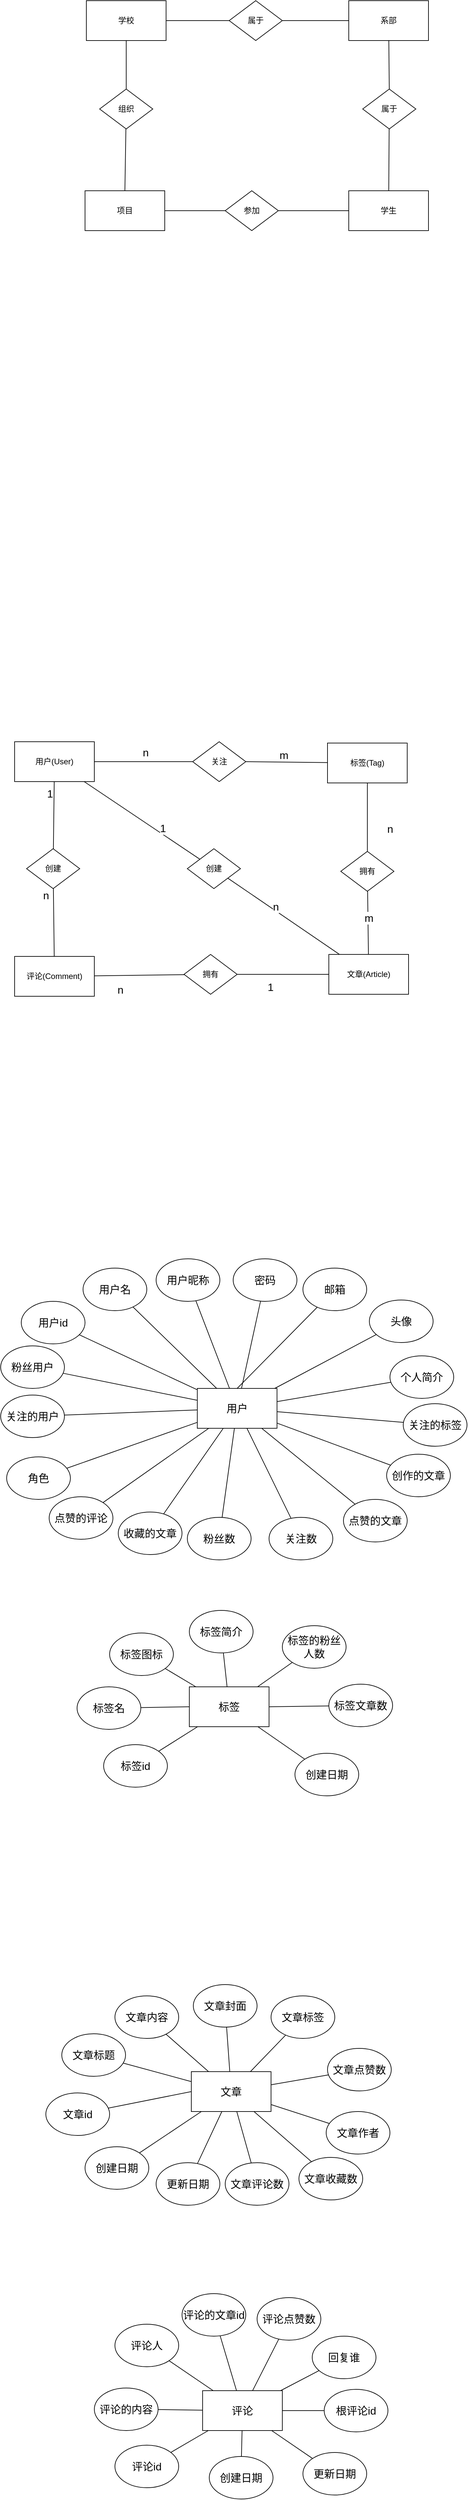 <mxfile version="13.6.2" type="device"><diagram id="R2lEEEUBdFMjLlhIrx00" name="Page-1"><mxGraphModel dx="1024" dy="1732" grid="0" gridSize="10" guides="1" tooltips="1" connect="1" arrows="1" fold="1" page="1" pageScale="1" pageWidth="850" pageHeight="1100" math="0" shadow="0" extFonts="Permanent Marker^https://fonts.googleapis.com/css?family=Permanent+Marker"><root><mxCell id="0"/><mxCell id="1" parent="0"/><mxCell id="Jtd2MHW6tzqDdTThORSI-5" style="rounded=0;orthogonalLoop=1;jettySize=auto;html=1;endArrow=none;endFill=0;" parent="1" source="Jtd2MHW6tzqDdTThORSI-1" target="Jtd2MHW6tzqDdTThORSI-3" edge="1"><mxGeometry relative="1" as="geometry"/></mxCell><mxCell id="Jtd2MHW6tzqDdTThORSI-6" value="1" style="edgeLabel;html=1;align=center;verticalAlign=middle;resizable=0;points=[];fontSize=16;" parent="Jtd2MHW6tzqDdTThORSI-5" vertex="1" connectable="0"><mxGeometry x="0.23" relative="1" as="geometry"><mxPoint x="11" y="-2.24" as="offset"/></mxGeometry></mxCell><mxCell id="Jtd2MHW6tzqDdTThORSI-43" style="edgeStyle=none;rounded=0;orthogonalLoop=1;jettySize=auto;html=1;endArrow=none;endFill=0;fontSize=16;" parent="1" source="Jtd2MHW6tzqDdTThORSI-1" target="Jtd2MHW6tzqDdTThORSI-42" edge="1"><mxGeometry relative="1" as="geometry"/></mxCell><mxCell id="Jtd2MHW6tzqDdTThORSI-44" value="n" style="edgeLabel;html=1;align=center;verticalAlign=middle;resizable=0;points=[];fontSize=16;" parent="Jtd2MHW6tzqDdTThORSI-43" vertex="1" connectable="0"><mxGeometry x="0.231" y="-2" relative="1" as="geometry"><mxPoint x="-14.48" y="-16" as="offset"/></mxGeometry></mxCell><mxCell id="Jtd2MHW6tzqDdTThORSI-55" style="edgeStyle=none;rounded=0;orthogonalLoop=1;jettySize=auto;html=1;endArrow=none;endFill=0;fontSize=16;" parent="1" source="Jtd2MHW6tzqDdTThORSI-1" target="Jtd2MHW6tzqDdTThORSI-54" edge="1"><mxGeometry relative="1" as="geometry"/></mxCell><mxCell id="Jtd2MHW6tzqDdTThORSI-56" value="1" style="edgeLabel;html=1;align=center;verticalAlign=middle;resizable=0;points=[];fontSize=16;" parent="Jtd2MHW6tzqDdTThORSI-55" vertex="1" connectable="0"><mxGeometry x="-0.285" y="3" relative="1" as="geometry"><mxPoint x="-9.07" y="-18" as="offset"/></mxGeometry></mxCell><mxCell id="Jtd2MHW6tzqDdTThORSI-1" value="用户(User)" style="rounded=0;whiteSpace=wrap;html=1;" parent="1" vertex="1"><mxGeometry x="108" y="372" width="120" height="60" as="geometry"/></mxCell><mxCell id="Jtd2MHW6tzqDdTThORSI-31" style="edgeStyle=none;rounded=0;orthogonalLoop=1;jettySize=auto;html=1;endArrow=none;endFill=0;fontSize=16;" parent="1" source="Jtd2MHW6tzqDdTThORSI-2" target="Jtd2MHW6tzqDdTThORSI-30" edge="1"><mxGeometry relative="1" as="geometry"/></mxCell><mxCell id="Jtd2MHW6tzqDdTThORSI-33" value="m" style="edgeLabel;html=1;align=center;verticalAlign=middle;resizable=0;points=[];fontSize=16;" parent="Jtd2MHW6tzqDdTThORSI-31" vertex="1" connectable="0"><mxGeometry x="0.164" y="-1" relative="1" as="geometry"><mxPoint as="offset"/></mxGeometry></mxCell><mxCell id="Jtd2MHW6tzqDdTThORSI-49" style="edgeStyle=none;rounded=0;orthogonalLoop=1;jettySize=auto;html=1;endArrow=none;endFill=0;fontSize=16;exitX=0;exitY=0.5;exitDx=0;exitDy=0;" parent="1" source="Jtd2MHW6tzqDdTThORSI-2" target="Jtd2MHW6tzqDdTThORSI-48" edge="1"><mxGeometry relative="1" as="geometry"/></mxCell><mxCell id="Jtd2MHW6tzqDdTThORSI-50" value="1" style="edgeLabel;html=1;align=center;verticalAlign=middle;resizable=0;points=[];fontSize=16;" parent="Jtd2MHW6tzqDdTThORSI-49" vertex="1" connectable="0"><mxGeometry x="0.125" y="3" relative="1" as="geometry"><mxPoint x="-10.38" y="15.74" as="offset"/></mxGeometry></mxCell><mxCell id="Jtd2MHW6tzqDdTThORSI-2" value="文章(Article)" style="rounded=0;whiteSpace=wrap;html=1;" parent="1" vertex="1"><mxGeometry x="581" y="692" width="120" height="60" as="geometry"/></mxCell><mxCell id="Jtd2MHW6tzqDdTThORSI-7" style="rounded=0;orthogonalLoop=1;jettySize=auto;html=1;endArrow=none;endFill=0;" parent="1" source="Jtd2MHW6tzqDdTThORSI-3" target="Jtd2MHW6tzqDdTThORSI-2" edge="1"><mxGeometry relative="1" as="geometry"/></mxCell><mxCell id="Jtd2MHW6tzqDdTThORSI-8" value="n" style="edgeLabel;html=1;align=center;verticalAlign=middle;resizable=0;points=[];fontSize=16;" parent="Jtd2MHW6tzqDdTThORSI-7" vertex="1" connectable="0"><mxGeometry x="-0.267" y="2" relative="1" as="geometry"><mxPoint x="9" y="2" as="offset"/></mxGeometry></mxCell><mxCell id="Jtd2MHW6tzqDdTThORSI-3" value="创建" style="rhombus;whiteSpace=wrap;html=1;" parent="1" vertex="1"><mxGeometry x="368" y="533" width="80" height="60" as="geometry"/></mxCell><mxCell id="Jtd2MHW6tzqDdTThORSI-24" value="标签(Tag)" style="rounded=0;whiteSpace=wrap;html=1;" parent="1" vertex="1"><mxGeometry x="579" y="374" width="120" height="60" as="geometry"/></mxCell><mxCell id="Jtd2MHW6tzqDdTThORSI-32" style="edgeStyle=none;rounded=0;orthogonalLoop=1;jettySize=auto;html=1;endArrow=none;endFill=0;fontSize=16;entryX=0.5;entryY=1;entryDx=0;entryDy=0;" parent="1" source="Jtd2MHW6tzqDdTThORSI-30" target="Jtd2MHW6tzqDdTThORSI-24" edge="1"><mxGeometry relative="1" as="geometry"/></mxCell><mxCell id="Jtd2MHW6tzqDdTThORSI-35" value="n" style="edgeLabel;html=1;align=center;verticalAlign=middle;resizable=0;points=[];fontSize=16;" parent="Jtd2MHW6tzqDdTThORSI-32" vertex="1" connectable="0"><mxGeometry x="-0.33" relative="1" as="geometry"><mxPoint x="33.57" as="offset"/></mxGeometry></mxCell><mxCell id="Jtd2MHW6tzqDdTThORSI-30" value="拥有" style="rhombus;whiteSpace=wrap;html=1;" parent="1" vertex="1"><mxGeometry x="599" y="537" width="80" height="60" as="geometry"/></mxCell><mxCell id="Jtd2MHW6tzqDdTThORSI-45" style="edgeStyle=none;rounded=0;orthogonalLoop=1;jettySize=auto;html=1;endArrow=none;endFill=0;fontSize=16;exitX=1;exitY=0.5;exitDx=0;exitDy=0;" parent="1" source="Jtd2MHW6tzqDdTThORSI-42" target="Jtd2MHW6tzqDdTThORSI-24" edge="1"><mxGeometry relative="1" as="geometry"/></mxCell><mxCell id="Jtd2MHW6tzqDdTThORSI-46" value="m" style="edgeLabel;html=1;align=center;verticalAlign=middle;resizable=0;points=[];fontSize=16;" parent="Jtd2MHW6tzqDdTThORSI-45" vertex="1" connectable="0"><mxGeometry x="-0.27" y="-1" relative="1" as="geometry"><mxPoint x="11.99" y="-12" as="offset"/></mxGeometry></mxCell><mxCell id="Jtd2MHW6tzqDdTThORSI-42" value="关注" style="rhombus;whiteSpace=wrap;html=1;" parent="1" vertex="1"><mxGeometry x="376" y="372" width="80" height="60" as="geometry"/></mxCell><mxCell id="Jtd2MHW6tzqDdTThORSI-47" value="评论(Comment)" style="rounded=0;whiteSpace=wrap;html=1;" parent="1" vertex="1"><mxGeometry x="108" y="695" width="120" height="60" as="geometry"/></mxCell><mxCell id="Jtd2MHW6tzqDdTThORSI-51" style="edgeStyle=none;rounded=0;orthogonalLoop=1;jettySize=auto;html=1;endArrow=none;endFill=0;fontSize=16;" parent="1" source="Jtd2MHW6tzqDdTThORSI-48" target="Jtd2MHW6tzqDdTThORSI-47" edge="1"><mxGeometry relative="1" as="geometry"/></mxCell><mxCell id="Jtd2MHW6tzqDdTThORSI-52" value="n" style="edgeLabel;html=1;align=center;verticalAlign=middle;resizable=0;points=[];fontSize=16;" parent="Jtd2MHW6tzqDdTThORSI-51" vertex="1" connectable="0"><mxGeometry x="0.332" y="1" relative="1" as="geometry"><mxPoint x="-6.14" y="19.75" as="offset"/></mxGeometry></mxCell><mxCell id="Jtd2MHW6tzqDdTThORSI-48" value="拥有" style="rhombus;whiteSpace=wrap;html=1;" parent="1" vertex="1"><mxGeometry x="363" y="692" width="80" height="60" as="geometry"/></mxCell><mxCell id="Jtd2MHW6tzqDdTThORSI-57" style="edgeStyle=none;rounded=0;orthogonalLoop=1;jettySize=auto;html=1;endArrow=none;endFill=0;fontSize=16;" parent="1" source="Jtd2MHW6tzqDdTThORSI-54" target="Jtd2MHW6tzqDdTThORSI-47" edge="1"><mxGeometry relative="1" as="geometry"/></mxCell><mxCell id="Jtd2MHW6tzqDdTThORSI-58" value="n" style="edgeLabel;html=1;align=center;verticalAlign=middle;resizable=0;points=[];fontSize=16;" parent="Jtd2MHW6tzqDdTThORSI-57" vertex="1" connectable="0"><mxGeometry x="-0.448" relative="1" as="geometry"><mxPoint x="-11.83" y="-18" as="offset"/></mxGeometry></mxCell><mxCell id="Jtd2MHW6tzqDdTThORSI-54" value="创建" style="rhombus;whiteSpace=wrap;html=1;" parent="1" vertex="1"><mxGeometry x="126" y="533" width="80" height="60" as="geometry"/></mxCell><mxCell id="MS6gRXGw2QJe8p3gl9ws-1" value="&lt;font style=&quot;font-size: 16px&quot;&gt;用户&lt;/font&gt;" style="rounded=0;whiteSpace=wrap;html=1;" parent="1" vertex="1"><mxGeometry x="383" y="1345" width="120" height="60" as="geometry"/></mxCell><mxCell id="MS6gRXGw2QJe8p3gl9ws-16" style="rounded=0;orthogonalLoop=1;jettySize=auto;html=1;endArrow=none;endFill=0;" parent="1" source="MS6gRXGw2QJe8p3gl9ws-3" target="MS6gRXGw2QJe8p3gl9ws-1" edge="1"><mxGeometry relative="1" as="geometry"/></mxCell><mxCell id="MS6gRXGw2QJe8p3gl9ws-3" value="用户名" style="ellipse;whiteSpace=wrap;html=1;fontSize=16;align=center;" parent="1" vertex="1"><mxGeometry x="211" y="1164" width="96" height="64" as="geometry"/></mxCell><mxCell id="MS6gRXGw2QJe8p3gl9ws-26" style="edgeStyle=none;rounded=0;orthogonalLoop=1;jettySize=auto;html=1;endArrow=none;endFill=0;" parent="1" source="MS6gRXGw2QJe8p3gl9ws-4" target="MS6gRXGw2QJe8p3gl9ws-1" edge="1"><mxGeometry relative="1" as="geometry"/></mxCell><mxCell id="MS6gRXGw2QJe8p3gl9ws-4" value="头像" style="ellipse;whiteSpace=wrap;html=1;fontSize=16;align=center;" parent="1" vertex="1"><mxGeometry x="642" y="1212" width="96" height="64" as="geometry"/></mxCell><mxCell id="MS6gRXGw2QJe8p3gl9ws-17" style="edgeStyle=none;rounded=0;orthogonalLoop=1;jettySize=auto;html=1;endArrow=none;endFill=0;" parent="1" source="MS6gRXGw2QJe8p3gl9ws-5" target="MS6gRXGw2QJe8p3gl9ws-1" edge="1"><mxGeometry relative="1" as="geometry"/></mxCell><mxCell id="MS6gRXGw2QJe8p3gl9ws-5" value="密码" style="ellipse;whiteSpace=wrap;html=1;fontSize=16;align=center;" parent="1" vertex="1"><mxGeometry x="437" y="1150" width="96" height="64" as="geometry"/></mxCell><mxCell id="MS6gRXGw2QJe8p3gl9ws-18" style="edgeStyle=none;rounded=0;orthogonalLoop=1;jettySize=auto;html=1;entryX=0.5;entryY=0;entryDx=0;entryDy=0;endArrow=none;endFill=0;" parent="1" source="MS6gRXGw2QJe8p3gl9ws-6" target="MS6gRXGw2QJe8p3gl9ws-1" edge="1"><mxGeometry relative="1" as="geometry"/></mxCell><mxCell id="MS6gRXGw2QJe8p3gl9ws-6" value="邮箱" style="ellipse;whiteSpace=wrap;html=1;fontSize=16;align=center;" parent="1" vertex="1"><mxGeometry x="542" y="1164" width="96" height="64" as="geometry"/></mxCell><mxCell id="MS6gRXGw2QJe8p3gl9ws-25" style="edgeStyle=none;rounded=0;orthogonalLoop=1;jettySize=auto;html=1;endArrow=none;endFill=0;" parent="1" source="MS6gRXGw2QJe8p3gl9ws-7" target="MS6gRXGw2QJe8p3gl9ws-1" edge="1"><mxGeometry relative="1" as="geometry"/></mxCell><mxCell id="MS6gRXGw2QJe8p3gl9ws-7" value="个人简介" style="ellipse;whiteSpace=wrap;html=1;fontSize=16;align=center;" parent="1" vertex="1"><mxGeometry x="673" y="1296" width="96" height="64" as="geometry"/></mxCell><mxCell id="MS6gRXGw2QJe8p3gl9ws-24" style="edgeStyle=none;rounded=0;orthogonalLoop=1;jettySize=auto;html=1;endArrow=none;endFill=0;" parent="1" source="MS6gRXGw2QJe8p3gl9ws-8" target="MS6gRXGw2QJe8p3gl9ws-1" edge="1"><mxGeometry relative="1" as="geometry"/></mxCell><mxCell id="MS6gRXGw2QJe8p3gl9ws-8" value="创作的文章" style="ellipse;whiteSpace=wrap;html=1;fontSize=16;align=center;" parent="1" vertex="1"><mxGeometry x="668" y="1444" width="96" height="64" as="geometry"/></mxCell><mxCell id="MS6gRXGw2QJe8p3gl9ws-23" style="edgeStyle=none;rounded=0;orthogonalLoop=1;jettySize=auto;html=1;endArrow=none;endFill=0;" parent="1" source="MS6gRXGw2QJe8p3gl9ws-9" target="MS6gRXGw2QJe8p3gl9ws-1" edge="1"><mxGeometry relative="1" as="geometry"/></mxCell><mxCell id="MS6gRXGw2QJe8p3gl9ws-9" value="点赞的文章" style="ellipse;whiteSpace=wrap;html=1;fontSize=16;align=center;" parent="1" vertex="1"><mxGeometry x="603" y="1512" width="96" height="64" as="geometry"/></mxCell><mxCell id="MS6gRXGw2QJe8p3gl9ws-22" style="edgeStyle=none;rounded=0;orthogonalLoop=1;jettySize=auto;html=1;endArrow=none;endFill=0;" parent="1" source="MS6gRXGw2QJe8p3gl9ws-10" target="MS6gRXGw2QJe8p3gl9ws-1" edge="1"><mxGeometry relative="1" as="geometry"/></mxCell><mxCell id="MS6gRXGw2QJe8p3gl9ws-10" value="关注的用户" style="ellipse;whiteSpace=wrap;html=1;fontSize=16;align=center;" parent="1" vertex="1"><mxGeometry x="87" y="1355" width="96" height="64" as="geometry"/></mxCell><mxCell id="MS6gRXGw2QJe8p3gl9ws-21" style="edgeStyle=none;rounded=0;orthogonalLoop=1;jettySize=auto;html=1;endArrow=none;endFill=0;" parent="1" source="MS6gRXGw2QJe8p3gl9ws-11" target="MS6gRXGw2QJe8p3gl9ws-1" edge="1"><mxGeometry relative="1" as="geometry"/></mxCell><mxCell id="MS6gRXGw2QJe8p3gl9ws-11" value="粉丝用户" style="ellipse;whiteSpace=wrap;html=1;fontSize=16;align=center;" parent="1" vertex="1"><mxGeometry x="87" y="1281" width="96" height="64" as="geometry"/></mxCell><mxCell id="MS6gRXGw2QJe8p3gl9ws-20" style="edgeStyle=none;rounded=0;orthogonalLoop=1;jettySize=auto;html=1;endArrow=none;endFill=0;" parent="1" source="MS6gRXGw2QJe8p3gl9ws-12" target="MS6gRXGw2QJe8p3gl9ws-1" edge="1"><mxGeometry relative="1" as="geometry"/></mxCell><mxCell id="MS6gRXGw2QJe8p3gl9ws-12" value="点赞的评论" style="ellipse;whiteSpace=wrap;html=1;fontSize=16;align=center;" parent="1" vertex="1"><mxGeometry x="160" y="1508" width="96" height="64" as="geometry"/></mxCell><mxCell id="MS6gRXGw2QJe8p3gl9ws-19" style="edgeStyle=none;rounded=0;orthogonalLoop=1;jettySize=auto;html=1;endArrow=none;endFill=0;" parent="1" source="MS6gRXGw2QJe8p3gl9ws-13" target="MS6gRXGw2QJe8p3gl9ws-1" edge="1"><mxGeometry relative="1" as="geometry"/></mxCell><mxCell id="MS6gRXGw2QJe8p3gl9ws-13" value="关注的标签" style="ellipse;whiteSpace=wrap;html=1;fontSize=16;align=center;" parent="1" vertex="1"><mxGeometry x="693" y="1368" width="96" height="64" as="geometry"/></mxCell><mxCell id="MS6gRXGw2QJe8p3gl9ws-28" value="&lt;span style=&quot;font-size: 16px&quot;&gt;标签&lt;/span&gt;" style="rounded=0;whiteSpace=wrap;html=1;" parent="1" vertex="1"><mxGeometry x="371" y="1794" width="120" height="60" as="geometry"/></mxCell><mxCell id="MS6gRXGw2QJe8p3gl9ws-29" style="rounded=0;orthogonalLoop=1;jettySize=auto;html=1;entryX=0;entryY=0.5;entryDx=0;entryDy=0;endArrow=none;endFill=0;" parent="1" source="MS6gRXGw2QJe8p3gl9ws-30" target="MS6gRXGw2QJe8p3gl9ws-28" edge="1"><mxGeometry relative="1" as="geometry"/></mxCell><mxCell id="MS6gRXGw2QJe8p3gl9ws-30" value="标签名" style="ellipse;whiteSpace=wrap;html=1;fontSize=16;align=center;" parent="1" vertex="1"><mxGeometry x="202" y="1794" width="96" height="64" as="geometry"/></mxCell><mxCell id="MS6gRXGw2QJe8p3gl9ws-31" style="edgeStyle=none;rounded=0;orthogonalLoop=1;jettySize=auto;html=1;endArrow=none;endFill=0;" parent="1" source="MS6gRXGw2QJe8p3gl9ws-32" target="MS6gRXGw2QJe8p3gl9ws-28" edge="1"><mxGeometry relative="1" as="geometry"/></mxCell><mxCell id="MS6gRXGw2QJe8p3gl9ws-32" value="标签图标" style="ellipse;whiteSpace=wrap;html=1;fontSize=16;align=center;" parent="1" vertex="1"><mxGeometry x="251" y="1713" width="96" height="64" as="geometry"/></mxCell><mxCell id="MS6gRXGw2QJe8p3gl9ws-37" style="edgeStyle=none;rounded=0;orthogonalLoop=1;jettySize=auto;html=1;endArrow=none;endFill=0;" parent="1" source="MS6gRXGw2QJe8p3gl9ws-38" target="MS6gRXGw2QJe8p3gl9ws-28" edge="1"><mxGeometry relative="1" as="geometry"/></mxCell><mxCell id="MS6gRXGw2QJe8p3gl9ws-38" value="标签简介" style="ellipse;whiteSpace=wrap;html=1;fontSize=16;align=center;" parent="1" vertex="1"><mxGeometry x="371" y="1679" width="96" height="64" as="geometry"/></mxCell><mxCell id="MS6gRXGw2QJe8p3gl9ws-39" style="edgeStyle=none;rounded=0;orthogonalLoop=1;jettySize=auto;html=1;endArrow=none;endFill=0;" parent="1" source="MS6gRXGw2QJe8p3gl9ws-40" target="MS6gRXGw2QJe8p3gl9ws-28" edge="1"><mxGeometry relative="1" as="geometry"/></mxCell><mxCell id="MS6gRXGw2QJe8p3gl9ws-40" value="标签的粉丝人数" style="ellipse;whiteSpace=wrap;html=1;fontSize=16;align=center;" parent="1" vertex="1"><mxGeometry x="511" y="1702" width="96" height="64" as="geometry"/></mxCell><mxCell id="MS6gRXGw2QJe8p3gl9ws-43" style="edgeStyle=none;rounded=0;orthogonalLoop=1;jettySize=auto;html=1;entryX=1;entryY=0.5;entryDx=0;entryDy=0;endArrow=none;endFill=0;" parent="1" source="MS6gRXGw2QJe8p3gl9ws-44" target="MS6gRXGw2QJe8p3gl9ws-28" edge="1"><mxGeometry relative="1" as="geometry"/></mxCell><mxCell id="MS6gRXGw2QJe8p3gl9ws-44" value="标签文章数" style="ellipse;whiteSpace=wrap;html=1;fontSize=16;align=center;" parent="1" vertex="1"><mxGeometry x="581" y="1790" width="96" height="64" as="geometry"/></mxCell><mxCell id="MS6gRXGw2QJe8p3gl9ws-51" value="&lt;font style=&quot;font-size: 16px&quot;&gt;文章&lt;/font&gt;" style="rounded=0;whiteSpace=wrap;html=1;" parent="1" vertex="1"><mxGeometry x="374" y="2373" width="120" height="60" as="geometry"/></mxCell><mxCell id="MS6gRXGw2QJe8p3gl9ws-52" style="rounded=0;orthogonalLoop=1;jettySize=auto;html=1;entryX=0;entryY=0.25;entryDx=0;entryDy=0;endArrow=none;endFill=0;" parent="1" source="MS6gRXGw2QJe8p3gl9ws-53" target="MS6gRXGw2QJe8p3gl9ws-51" edge="1"><mxGeometry relative="1" as="geometry"/></mxCell><mxCell id="MS6gRXGw2QJe8p3gl9ws-53" value="文章标题" style="ellipse;whiteSpace=wrap;html=1;fontSize=16;align=center;" parent="1" vertex="1"><mxGeometry x="179" y="2316" width="96" height="64" as="geometry"/></mxCell><mxCell id="MS6gRXGw2QJe8p3gl9ws-54" style="edgeStyle=none;rounded=0;orthogonalLoop=1;jettySize=auto;html=1;endArrow=none;endFill=0;" parent="1" source="MS6gRXGw2QJe8p3gl9ws-55" target="MS6gRXGw2QJe8p3gl9ws-51" edge="1"><mxGeometry relative="1" as="geometry"/></mxCell><mxCell id="MS6gRXGw2QJe8p3gl9ws-55" value="文章封面" style="ellipse;whiteSpace=wrap;html=1;fontSize=16;align=center;" parent="1" vertex="1"><mxGeometry x="377" y="2242" width="96" height="64" as="geometry"/></mxCell><mxCell id="MS6gRXGw2QJe8p3gl9ws-56" style="edgeStyle=none;rounded=0;orthogonalLoop=1;jettySize=auto;html=1;endArrow=none;endFill=0;" parent="1" source="MS6gRXGw2QJe8p3gl9ws-57" target="MS6gRXGw2QJe8p3gl9ws-51" edge="1"><mxGeometry relative="1" as="geometry"/></mxCell><mxCell id="MS6gRXGw2QJe8p3gl9ws-57" value="文章内容" style="ellipse;whiteSpace=wrap;html=1;fontSize=16;align=center;" parent="1" vertex="1"><mxGeometry x="259" y="2259" width="96" height="64" as="geometry"/></mxCell><mxCell id="MS6gRXGw2QJe8p3gl9ws-60" style="edgeStyle=none;rounded=0;orthogonalLoop=1;jettySize=auto;html=1;endArrow=none;endFill=0;" parent="1" source="MS6gRXGw2QJe8p3gl9ws-61" target="MS6gRXGw2QJe8p3gl9ws-51" edge="1"><mxGeometry relative="1" as="geometry"/></mxCell><mxCell id="MS6gRXGw2QJe8p3gl9ws-61" value="文章作者" style="ellipse;whiteSpace=wrap;html=1;fontSize=16;align=center;" parent="1" vertex="1"><mxGeometry x="577" y="2433" width="96" height="64" as="geometry"/></mxCell><mxCell id="MS6gRXGw2QJe8p3gl9ws-62" style="edgeStyle=none;rounded=0;orthogonalLoop=1;jettySize=auto;html=1;endArrow=none;endFill=0;" parent="1" source="MS6gRXGw2QJe8p3gl9ws-63" target="MS6gRXGw2QJe8p3gl9ws-51" edge="1"><mxGeometry relative="1" as="geometry"/></mxCell><mxCell id="MS6gRXGw2QJe8p3gl9ws-63" value="文章点赞数" style="ellipse;whiteSpace=wrap;html=1;fontSize=16;align=center;" parent="1" vertex="1"><mxGeometry x="579" y="2338" width="96" height="64" as="geometry"/></mxCell><mxCell id="MS6gRXGw2QJe8p3gl9ws-64" style="edgeStyle=none;rounded=0;orthogonalLoop=1;jettySize=auto;html=1;endArrow=none;endFill=0;" parent="1" source="MS6gRXGw2QJe8p3gl9ws-65" target="MS6gRXGw2QJe8p3gl9ws-51" edge="1"><mxGeometry relative="1" as="geometry"/></mxCell><mxCell id="MS6gRXGw2QJe8p3gl9ws-65" value="文章标签" style="ellipse;whiteSpace=wrap;html=1;fontSize=16;align=center;" parent="1" vertex="1"><mxGeometry x="494" y="2259" width="96" height="64" as="geometry"/></mxCell><mxCell id="MS6gRXGw2QJe8p3gl9ws-66" style="edgeStyle=none;rounded=0;orthogonalLoop=1;jettySize=auto;html=1;endArrow=none;endFill=0;" parent="1" source="MS6gRXGw2QJe8p3gl9ws-67" target="MS6gRXGw2QJe8p3gl9ws-51" edge="1"><mxGeometry relative="1" as="geometry"/></mxCell><mxCell id="MS6gRXGw2QJe8p3gl9ws-67" value="创建日期" style="ellipse;whiteSpace=wrap;html=1;fontSize=16;align=center;" parent="1" vertex="1"><mxGeometry x="214" y="2486" width="96" height="64" as="geometry"/></mxCell><mxCell id="MS6gRXGw2QJe8p3gl9ws-68" style="edgeStyle=none;rounded=0;orthogonalLoop=1;jettySize=auto;html=1;endArrow=none;endFill=0;" parent="1" source="MS6gRXGw2QJe8p3gl9ws-69" target="MS6gRXGw2QJe8p3gl9ws-51" edge="1"><mxGeometry relative="1" as="geometry"/></mxCell><mxCell id="MS6gRXGw2QJe8p3gl9ws-69" value="更新日期" style="ellipse;whiteSpace=wrap;html=1;fontSize=16;align=center;" parent="1" vertex="1"><mxGeometry x="321" y="2510" width="96" height="64" as="geometry"/></mxCell><mxCell id="MS6gRXGw2QJe8p3gl9ws-76" style="edgeStyle=none;rounded=0;orthogonalLoop=1;jettySize=auto;html=1;endArrow=none;endFill=0;" parent="1" source="MS6gRXGw2QJe8p3gl9ws-75" target="MS6gRXGw2QJe8p3gl9ws-51" edge="1"><mxGeometry relative="1" as="geometry"/></mxCell><mxCell id="MS6gRXGw2QJe8p3gl9ws-75" value="文章收藏数" style="ellipse;whiteSpace=wrap;html=1;fontSize=16;align=center;" parent="1" vertex="1"><mxGeometry x="536" y="2502" width="96" height="64" as="geometry"/></mxCell><mxCell id="MS6gRXGw2QJe8p3gl9ws-77" value="&lt;span style=&quot;font-size: 16px&quot;&gt;评论&lt;/span&gt;" style="rounded=0;whiteSpace=wrap;html=1;" parent="1" vertex="1"><mxGeometry x="391" y="2853" width="120" height="60" as="geometry"/></mxCell><mxCell id="MS6gRXGw2QJe8p3gl9ws-80" style="edgeStyle=none;rounded=0;orthogonalLoop=1;jettySize=auto;html=1;endArrow=none;endFill=0;" parent="1" source="MS6gRXGw2QJe8p3gl9ws-81" target="MS6gRXGw2QJe8p3gl9ws-77" edge="1"><mxGeometry relative="1" as="geometry"/></mxCell><mxCell id="MS6gRXGw2QJe8p3gl9ws-81" value="评论的文章id" style="ellipse;whiteSpace=wrap;html=1;fontSize=16;align=center;" parent="1" vertex="1"><mxGeometry x="360" y="2707" width="96" height="64" as="geometry"/></mxCell><mxCell id="MS6gRXGw2QJe8p3gl9ws-82" style="edgeStyle=none;rounded=0;orthogonalLoop=1;jettySize=auto;html=1;endArrow=none;endFill=0;" parent="1" source="MS6gRXGw2QJe8p3gl9ws-83" target="MS6gRXGw2QJe8p3gl9ws-77" edge="1"><mxGeometry relative="1" as="geometry"/></mxCell><mxCell id="MS6gRXGw2QJe8p3gl9ws-83" value="评论的内容" style="ellipse;whiteSpace=wrap;html=1;fontSize=16;align=center;" parent="1" vertex="1"><mxGeometry x="228" y="2849" width="96" height="64" as="geometry"/></mxCell><mxCell id="MS6gRXGw2QJe8p3gl9ws-84" style="edgeStyle=none;rounded=0;orthogonalLoop=1;jettySize=auto;html=1;endArrow=none;endFill=0;" parent="1" source="MS6gRXGw2QJe8p3gl9ws-85" target="MS6gRXGw2QJe8p3gl9ws-77" edge="1"><mxGeometry relative="1" as="geometry"/></mxCell><mxCell id="MS6gRXGw2QJe8p3gl9ws-85" value="评论人" style="ellipse;whiteSpace=wrap;html=1;fontSize=16;align=center;" parent="1" vertex="1"><mxGeometry x="259" y="2753" width="96" height="64" as="geometry"/></mxCell><mxCell id="MS6gRXGw2QJe8p3gl9ws-86" style="edgeStyle=none;rounded=0;orthogonalLoop=1;jettySize=auto;html=1;endArrow=none;endFill=0;" parent="1" source="MS6gRXGw2QJe8p3gl9ws-87" target="MS6gRXGw2QJe8p3gl9ws-77" edge="1"><mxGeometry relative="1" as="geometry"/></mxCell><mxCell id="MS6gRXGw2QJe8p3gl9ws-87" value="回复谁" style="ellipse;whiteSpace=wrap;html=1;fontSize=16;align=center;" parent="1" vertex="1"><mxGeometry x="556" y="2771" width="96" height="64" as="geometry"/></mxCell><mxCell id="MS6gRXGw2QJe8p3gl9ws-90" style="edgeStyle=none;rounded=0;orthogonalLoop=1;jettySize=auto;html=1;endArrow=none;endFill=0;" parent="1" source="MS6gRXGw2QJe8p3gl9ws-91" target="MS6gRXGw2QJe8p3gl9ws-77" edge="1"><mxGeometry relative="1" as="geometry"/></mxCell><mxCell id="MS6gRXGw2QJe8p3gl9ws-91" value="创建日期" style="ellipse;whiteSpace=wrap;html=1;fontSize=16;align=center;" parent="1" vertex="1"><mxGeometry x="401" y="2952" width="96" height="64" as="geometry"/></mxCell><mxCell id="MS6gRXGw2QJe8p3gl9ws-92" style="edgeStyle=none;rounded=0;orthogonalLoop=1;jettySize=auto;html=1;endArrow=none;endFill=0;" parent="1" source="MS6gRXGw2QJe8p3gl9ws-93" target="MS6gRXGw2QJe8p3gl9ws-77" edge="1"><mxGeometry relative="1" as="geometry"/></mxCell><mxCell id="MS6gRXGw2QJe8p3gl9ws-93" value="更新日期" style="ellipse;whiteSpace=wrap;html=1;fontSize=16;align=center;" parent="1" vertex="1"><mxGeometry x="542" y="2946" width="96" height="64" as="geometry"/></mxCell><mxCell id="MS6gRXGw2QJe8p3gl9ws-96" style="edgeStyle=none;rounded=0;orthogonalLoop=1;jettySize=auto;html=1;endArrow=none;endFill=0;" parent="1" source="MS6gRXGw2QJe8p3gl9ws-97" target="MS6gRXGw2QJe8p3gl9ws-77" edge="1"><mxGeometry relative="1" as="geometry"/></mxCell><mxCell id="MS6gRXGw2QJe8p3gl9ws-97" value="根评论id" style="ellipse;whiteSpace=wrap;html=1;fontSize=16;align=center;" parent="1" vertex="1"><mxGeometry x="574" y="2851" width="96" height="64" as="geometry"/></mxCell><mxCell id="MS6gRXGw2QJe8p3gl9ws-98" style="edgeStyle=none;rounded=0;orthogonalLoop=1;jettySize=auto;html=1;exitX=1;exitY=0.5;exitDx=0;exitDy=0;endArrow=none;endFill=0;" parent="1" source="MS6gRXGw2QJe8p3gl9ws-97" target="MS6gRXGw2QJe8p3gl9ws-97" edge="1"><mxGeometry relative="1" as="geometry"/></mxCell><mxCell id="PVop6sllnPurjHYLqbCe-2" style="rounded=0;orthogonalLoop=1;jettySize=auto;html=1;endFill=0;endArrow=none;" parent="1" source="PVop6sllnPurjHYLqbCe-1" target="MS6gRXGw2QJe8p3gl9ws-1" edge="1"><mxGeometry relative="1" as="geometry"/></mxCell><mxCell id="PVop6sllnPurjHYLqbCe-1" value="用户id" style="ellipse;whiteSpace=wrap;html=1;fontSize=16;align=center;" parent="1" vertex="1"><mxGeometry x="118" y="1214" width="96" height="64" as="geometry"/></mxCell><mxCell id="PVop6sllnPurjHYLqbCe-4" style="edgeStyle=none;rounded=0;orthogonalLoop=1;jettySize=auto;html=1;endArrow=none;endFill=0;" parent="1" source="PVop6sllnPurjHYLqbCe-3" target="MS6gRXGw2QJe8p3gl9ws-1" edge="1"><mxGeometry relative="1" as="geometry"/></mxCell><mxCell id="PVop6sllnPurjHYLqbCe-3" value="收藏的文章" style="ellipse;whiteSpace=wrap;html=1;fontSize=16;align=center;" parent="1" vertex="1"><mxGeometry x="264" y="1531" width="96" height="64" as="geometry"/></mxCell><mxCell id="PVop6sllnPurjHYLqbCe-6" style="edgeStyle=none;rounded=0;orthogonalLoop=1;jettySize=auto;html=1;endArrow=none;endFill=0;" parent="1" source="PVop6sllnPurjHYLqbCe-5" target="MS6gRXGw2QJe8p3gl9ws-28" edge="1"><mxGeometry relative="1" as="geometry"/></mxCell><mxCell id="PVop6sllnPurjHYLqbCe-5" value="标签id" style="ellipse;whiteSpace=wrap;html=1;fontSize=16;align=center;" parent="1" vertex="1"><mxGeometry x="242" y="1881" width="96" height="64" as="geometry"/></mxCell><mxCell id="PVop6sllnPurjHYLqbCe-8" style="edgeStyle=none;rounded=0;orthogonalLoop=1;jettySize=auto;html=1;entryX=0;entryY=0.5;entryDx=0;entryDy=0;endArrow=none;endFill=0;" parent="1" source="PVop6sllnPurjHYLqbCe-7" target="MS6gRXGw2QJe8p3gl9ws-51" edge="1"><mxGeometry relative="1" as="geometry"/></mxCell><mxCell id="PVop6sllnPurjHYLqbCe-7" value="文章id" style="ellipse;whiteSpace=wrap;html=1;fontSize=16;align=center;" parent="1" vertex="1"><mxGeometry x="155" y="2405" width="96" height="64" as="geometry"/></mxCell><mxCell id="PVop6sllnPurjHYLqbCe-12" style="edgeStyle=none;rounded=0;orthogonalLoop=1;jettySize=auto;html=1;endArrow=none;endFill=0;" parent="1" source="PVop6sllnPurjHYLqbCe-11" target="MS6gRXGw2QJe8p3gl9ws-77" edge="1"><mxGeometry relative="1" as="geometry"/></mxCell><mxCell id="PVop6sllnPurjHYLqbCe-11" value="评论id" style="ellipse;whiteSpace=wrap;html=1;fontSize=16;align=center;" parent="1" vertex="1"><mxGeometry x="259" y="2935" width="96" height="64" as="geometry"/></mxCell><mxCell id="PVop6sllnPurjHYLqbCe-14" style="edgeStyle=none;rounded=0;orthogonalLoop=1;jettySize=auto;html=1;endArrow=none;endFill=0;" parent="1" source="PVop6sllnPurjHYLqbCe-13" target="MS6gRXGw2QJe8p3gl9ws-77" edge="1"><mxGeometry relative="1" as="geometry"/></mxCell><mxCell id="PVop6sllnPurjHYLqbCe-13" value="评论点赞数" style="ellipse;whiteSpace=wrap;html=1;fontSize=16;align=center;" parent="1" vertex="1"><mxGeometry x="473" y="2713" width="96" height="64" as="geometry"/></mxCell><mxCell id="ic5nzr7MVbP5eYViQHmn-3" style="rounded=0;orthogonalLoop=1;jettySize=auto;html=1;endArrow=none;endFill=0;" parent="1" source="ic5nzr7MVbP5eYViQHmn-2" target="MS6gRXGw2QJe8p3gl9ws-1" edge="1"><mxGeometry relative="1" as="geometry"/></mxCell><mxCell id="ic5nzr7MVbP5eYViQHmn-2" value="用户昵称" style="ellipse;whiteSpace=wrap;html=1;fontSize=16;align=center;" parent="1" vertex="1"><mxGeometry x="321" y="1150" width="96" height="64" as="geometry"/></mxCell><mxCell id="ic5nzr7MVbP5eYViQHmn-6" style="edgeStyle=none;rounded=0;orthogonalLoop=1;jettySize=auto;html=1;endArrow=none;endFill=0;" parent="1" source="ic5nzr7MVbP5eYViQHmn-5" target="MS6gRXGw2QJe8p3gl9ws-1" edge="1"><mxGeometry relative="1" as="geometry"/></mxCell><mxCell id="ic5nzr7MVbP5eYViQHmn-5" value="角色" style="ellipse;whiteSpace=wrap;html=1;fontSize=16;align=center;" parent="1" vertex="1"><mxGeometry x="96" y="1448" width="96" height="64" as="geometry"/></mxCell><mxCell id="ic5nzr7MVbP5eYViQHmn-9" style="edgeStyle=none;rounded=0;orthogonalLoop=1;jettySize=auto;html=1;endArrow=none;endFill=0;" parent="1" source="ic5nzr7MVbP5eYViQHmn-7" target="MS6gRXGw2QJe8p3gl9ws-1" edge="1"><mxGeometry relative="1" as="geometry"/></mxCell><mxCell id="ic5nzr7MVbP5eYViQHmn-7" value="粉丝数" style="ellipse;whiteSpace=wrap;html=1;fontSize=16;align=center;" parent="1" vertex="1"><mxGeometry x="368" y="1539" width="96" height="64" as="geometry"/></mxCell><mxCell id="ic5nzr7MVbP5eYViQHmn-10" style="edgeStyle=none;rounded=0;orthogonalLoop=1;jettySize=auto;html=1;endArrow=none;endFill=0;" parent="1" source="ic5nzr7MVbP5eYViQHmn-8" target="MS6gRXGw2QJe8p3gl9ws-1" edge="1"><mxGeometry relative="1" as="geometry"/></mxCell><mxCell id="ic5nzr7MVbP5eYViQHmn-8" value="关注数" style="ellipse;whiteSpace=wrap;html=1;fontSize=16;align=center;" parent="1" vertex="1"><mxGeometry x="491" y="1539" width="96" height="64" as="geometry"/></mxCell><mxCell id="ic5nzr7MVbP5eYViQHmn-12" style="edgeStyle=none;rounded=0;orthogonalLoop=1;jettySize=auto;html=1;endArrow=none;endFill=0;" parent="1" source="ic5nzr7MVbP5eYViQHmn-11" target="MS6gRXGw2QJe8p3gl9ws-28" edge="1"><mxGeometry relative="1" as="geometry"/></mxCell><mxCell id="ic5nzr7MVbP5eYViQHmn-11" value="创建日期" style="ellipse;whiteSpace=wrap;html=1;fontSize=16;align=center;" parent="1" vertex="1"><mxGeometry x="530" y="1894" width="96" height="64" as="geometry"/></mxCell><mxCell id="ic5nzr7MVbP5eYViQHmn-14" style="edgeStyle=none;rounded=0;orthogonalLoop=1;jettySize=auto;html=1;endArrow=none;endFill=0;" parent="1" source="ic5nzr7MVbP5eYViQHmn-13" target="MS6gRXGw2QJe8p3gl9ws-51" edge="1"><mxGeometry relative="1" as="geometry"/></mxCell><mxCell id="ic5nzr7MVbP5eYViQHmn-13" value="文章评论数" style="ellipse;whiteSpace=wrap;html=1;fontSize=16;align=center;" parent="1" vertex="1"><mxGeometry x="425" y="2510" width="96" height="64" as="geometry"/></mxCell><mxCell id="jTrJjRUpns63gjInTxSf-6" style="edgeStyle=orthogonalEdgeStyle;rounded=0;orthogonalLoop=1;jettySize=auto;html=1;endArrow=none;endFill=0;" edge="1" parent="1" source="jTrJjRUpns63gjInTxSf-1" target="jTrJjRUpns63gjInTxSf-2"><mxGeometry relative="1" as="geometry"/></mxCell><mxCell id="jTrJjRUpns63gjInTxSf-1" value="项目" style="rounded=0;whiteSpace=wrap;html=1;" vertex="1" parent="1"><mxGeometry x="214" y="-457" width="120" height="60" as="geometry"/></mxCell><mxCell id="jTrJjRUpns63gjInTxSf-7" style="rounded=0;orthogonalLoop=1;jettySize=auto;html=1;endArrow=none;endFill=0;" edge="1" parent="1" source="jTrJjRUpns63gjInTxSf-2" target="jTrJjRUpns63gjInTxSf-3"><mxGeometry relative="1" as="geometry"/></mxCell><mxCell id="jTrJjRUpns63gjInTxSf-2" value="参加" style="rhombus;whiteSpace=wrap;html=1;" vertex="1" parent="1"><mxGeometry x="425" y="-457" width="80" height="60" as="geometry"/></mxCell><mxCell id="jTrJjRUpns63gjInTxSf-3" value="学生" style="rounded=0;whiteSpace=wrap;html=1;" vertex="1" parent="1"><mxGeometry x="611" y="-457" width="120" height="60" as="geometry"/></mxCell><mxCell id="jTrJjRUpns63gjInTxSf-9" style="edgeStyle=none;rounded=0;orthogonalLoop=1;jettySize=auto;html=1;entryX=0.5;entryY=0;entryDx=0;entryDy=0;endArrow=none;endFill=0;" edge="1" parent="1" source="jTrJjRUpns63gjInTxSf-4" target="jTrJjRUpns63gjInTxSf-8"><mxGeometry relative="1" as="geometry"/></mxCell><mxCell id="jTrJjRUpns63gjInTxSf-4" value="系部" style="rounded=0;whiteSpace=wrap;html=1;" vertex="1" parent="1"><mxGeometry x="611" y="-743" width="120" height="60" as="geometry"/></mxCell><mxCell id="jTrJjRUpns63gjInTxSf-10" style="edgeStyle=none;rounded=0;orthogonalLoop=1;jettySize=auto;html=1;endArrow=none;endFill=0;" edge="1" parent="1" source="jTrJjRUpns63gjInTxSf-8" target="jTrJjRUpns63gjInTxSf-3"><mxGeometry relative="1" as="geometry"/></mxCell><mxCell id="jTrJjRUpns63gjInTxSf-8" value="属于" style="rhombus;whiteSpace=wrap;html=1;" vertex="1" parent="1"><mxGeometry x="632" y="-610" width="80" height="60" as="geometry"/></mxCell><mxCell id="jTrJjRUpns63gjInTxSf-13" style="edgeStyle=none;rounded=0;orthogonalLoop=1;jettySize=auto;html=1;entryX=0.5;entryY=0;entryDx=0;entryDy=0;endArrow=none;endFill=0;" edge="1" parent="1" source="jTrJjRUpns63gjInTxSf-11" target="jTrJjRUpns63gjInTxSf-12"><mxGeometry relative="1" as="geometry"/></mxCell><mxCell id="jTrJjRUpns63gjInTxSf-16" style="edgeStyle=none;rounded=0;orthogonalLoop=1;jettySize=auto;html=1;endArrow=none;endFill=0;" edge="1" parent="1" source="jTrJjRUpns63gjInTxSf-11" target="jTrJjRUpns63gjInTxSf-15"><mxGeometry relative="1" as="geometry"/></mxCell><mxCell id="jTrJjRUpns63gjInTxSf-11" value="学校" style="rounded=0;whiteSpace=wrap;html=1;" vertex="1" parent="1"><mxGeometry x="216" y="-743" width="120" height="60" as="geometry"/></mxCell><mxCell id="jTrJjRUpns63gjInTxSf-14" style="edgeStyle=none;rounded=0;orthogonalLoop=1;jettySize=auto;html=1;entryX=0.5;entryY=0;entryDx=0;entryDy=0;endArrow=none;endFill=0;" edge="1" parent="1" source="jTrJjRUpns63gjInTxSf-12" target="jTrJjRUpns63gjInTxSf-1"><mxGeometry relative="1" as="geometry"/></mxCell><mxCell id="jTrJjRUpns63gjInTxSf-12" value="组织" style="rhombus;whiteSpace=wrap;html=1;" vertex="1" parent="1"><mxGeometry x="236" y="-610" width="80" height="60" as="geometry"/></mxCell><mxCell id="jTrJjRUpns63gjInTxSf-17" style="edgeStyle=none;rounded=0;orthogonalLoop=1;jettySize=auto;html=1;endArrow=none;endFill=0;" edge="1" parent="1" source="jTrJjRUpns63gjInTxSf-15" target="jTrJjRUpns63gjInTxSf-4"><mxGeometry relative="1" as="geometry"/></mxCell><mxCell id="jTrJjRUpns63gjInTxSf-15" value="属于" style="rhombus;whiteSpace=wrap;html=1;" vertex="1" parent="1"><mxGeometry x="431" y="-743" width="80" height="60" as="geometry"/></mxCell></root></mxGraphModel></diagram></mxfile>
